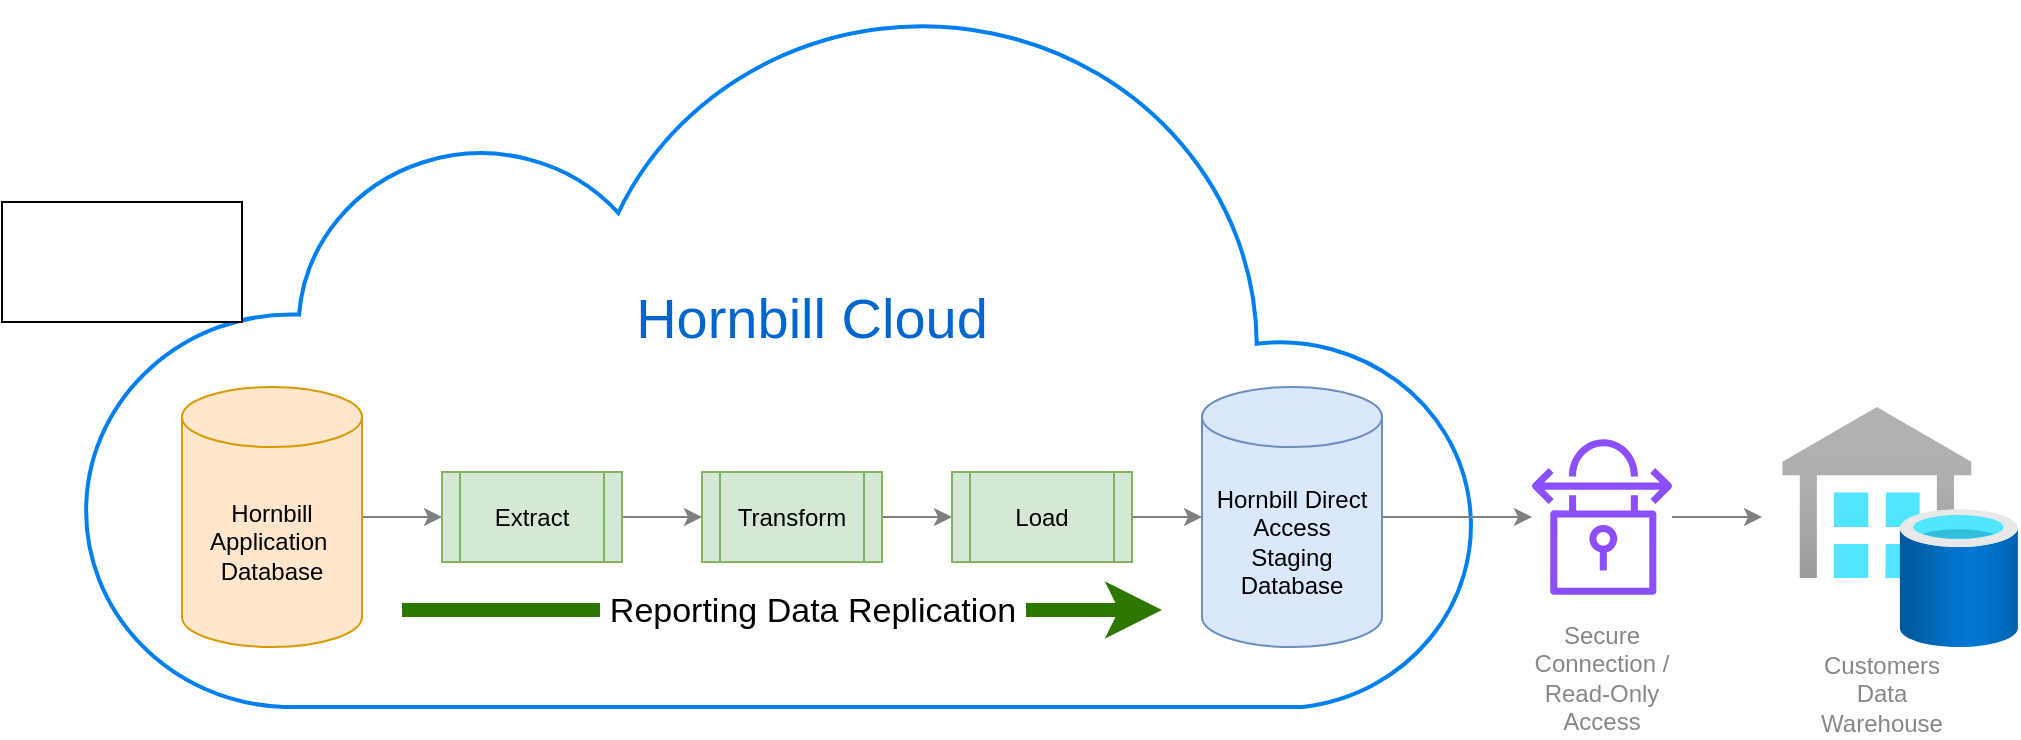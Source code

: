 <mxfile>
    <diagram name="Page-1" id="d5PV9uF3gkmWzc4igQVb">
        <mxGraphModel dx="137" dy="481" grid="1" gridSize="10" guides="1" tooltips="1" connect="1" arrows="1" fold="1" page="1" pageScale="1" pageWidth="1100" pageHeight="850" math="0" shadow="0">
            <root>
                <mxCell id="0"/>
                <mxCell id="1" parent="0"/>
                <mxCell id="qDzePuDi-D4tq7ZBTKrt-31" value="" style="html=1;verticalLabelPosition=bottom;align=center;labelBackgroundColor=#ffffff;verticalAlign=top;strokeWidth=2;strokeColor=#0080F0;shadow=0;dashed=0;shape=mxgraph.ios7.icons.cloud;fillColor=none;" parent="1" vertex="1">
                    <mxGeometry x="60" y="120" width="700" height="352.5" as="geometry"/>
                </mxCell>
                <mxCell id="qDzePuDi-D4tq7ZBTKrt-6" style="edgeStyle=orthogonalEdgeStyle;rounded=0;orthogonalLoop=1;jettySize=auto;html=1;exitX=1;exitY=0.5;exitDx=0;exitDy=0;exitPerimeter=0;strokeColor=#808080;" parent="1" source="qDzePuDi-D4tq7ZBTKrt-1" target="qDzePuDi-D4tq7ZBTKrt-3" edge="1">
                    <mxGeometry relative="1" as="geometry"/>
                </mxCell>
                <mxCell id="qDzePuDi-D4tq7ZBTKrt-1" value="Hornbill Application&amp;nbsp; Database" style="shape=cylinder3;whiteSpace=wrap;html=1;boundedLbl=1;backgroundOutline=1;size=15;fillColor=#ffe6cc;strokeColor=#d79b00;" parent="1" vertex="1">
                    <mxGeometry x="110" y="312.5" width="90" height="130" as="geometry"/>
                </mxCell>
                <mxCell id="qDzePuDi-D4tq7ZBTKrt-2" value="Hornbill Direct Access&lt;br&gt;Staging Database" style="shape=cylinder3;whiteSpace=wrap;html=1;boundedLbl=1;backgroundOutline=1;size=15;fillColor=#dae8fc;strokeColor=#6c8ebf;" parent="1" vertex="1">
                    <mxGeometry x="620" y="312.5" width="90" height="130" as="geometry"/>
                </mxCell>
                <mxCell id="qDzePuDi-D4tq7ZBTKrt-7" style="edgeStyle=orthogonalEdgeStyle;rounded=0;orthogonalLoop=1;jettySize=auto;html=1;exitX=1;exitY=0.5;exitDx=0;exitDy=0;entryX=0;entryY=0.5;entryDx=0;entryDy=0;strokeColor=#808080;" parent="1" source="qDzePuDi-D4tq7ZBTKrt-3" target="qDzePuDi-D4tq7ZBTKrt-4" edge="1">
                    <mxGeometry relative="1" as="geometry"/>
                </mxCell>
                <mxCell id="qDzePuDi-D4tq7ZBTKrt-3" value="Extract" style="shape=process;whiteSpace=wrap;html=1;backgroundOutline=1;fillColor=#d5e8d4;strokeColor=#82b366;" parent="1" vertex="1">
                    <mxGeometry x="240" y="355" width="90" height="45" as="geometry"/>
                </mxCell>
                <mxCell id="qDzePuDi-D4tq7ZBTKrt-8" style="edgeStyle=orthogonalEdgeStyle;rounded=0;orthogonalLoop=1;jettySize=auto;html=1;exitX=1;exitY=0.5;exitDx=0;exitDy=0;entryX=0;entryY=0.5;entryDx=0;entryDy=0;strokeColor=#808080;" parent="1" source="qDzePuDi-D4tq7ZBTKrt-4" target="qDzePuDi-D4tq7ZBTKrt-5" edge="1">
                    <mxGeometry relative="1" as="geometry"/>
                </mxCell>
                <mxCell id="qDzePuDi-D4tq7ZBTKrt-4" value="Transform" style="shape=process;whiteSpace=wrap;html=1;backgroundOutline=1;fillColor=#d5e8d4;strokeColor=#82b366;" parent="1" vertex="1">
                    <mxGeometry x="370" y="355" width="90" height="45" as="geometry"/>
                </mxCell>
                <mxCell id="qDzePuDi-D4tq7ZBTKrt-5" value="Load" style="shape=process;whiteSpace=wrap;html=1;backgroundOutline=1;fillColor=#d5e8d4;strokeColor=#82b366;" parent="1" vertex="1">
                    <mxGeometry x="495" y="355" width="90" height="45" as="geometry"/>
                </mxCell>
                <mxCell id="qDzePuDi-D4tq7ZBTKrt-9" style="edgeStyle=orthogonalEdgeStyle;rounded=0;orthogonalLoop=1;jettySize=auto;html=1;exitX=1;exitY=0.5;exitDx=0;exitDy=0;entryX=0;entryY=0.5;entryDx=0;entryDy=0;entryPerimeter=0;strokeColor=#808080;" parent="1" source="qDzePuDi-D4tq7ZBTKrt-5" target="qDzePuDi-D4tq7ZBTKrt-2" edge="1">
                    <mxGeometry relative="1" as="geometry"/>
                </mxCell>
                <mxCell id="qDzePuDi-D4tq7ZBTKrt-12" style="edgeStyle=orthogonalEdgeStyle;rounded=0;orthogonalLoop=1;jettySize=auto;html=1;exitX=1;exitY=0.5;exitDx=0;exitDy=0;exitPerimeter=0;entryX=0;entryY=0.5;entryDx=0;entryDy=0;entryPerimeter=0;strokeColor=#808080;" parent="1" source="qDzePuDi-D4tq7ZBTKrt-14" edge="1">
                    <mxGeometry relative="1" as="geometry">
                        <mxPoint x="900" y="377.5" as="targetPoint"/>
                    </mxGeometry>
                </mxCell>
                <mxCell id="qDzePuDi-D4tq7ZBTKrt-13" value="Secure Connection / Read-Only Access" style="text;strokeColor=none;align=center;fillColor=none;html=1;verticalAlign=middle;whiteSpace=wrap;rounded=0;fontColor=#878787;" parent="1" vertex="1">
                    <mxGeometry x="770" y="442.5" width="100" height="30" as="geometry"/>
                </mxCell>
                <mxCell id="qDzePuDi-D4tq7ZBTKrt-15" value="" style="edgeStyle=orthogonalEdgeStyle;rounded=0;orthogonalLoop=1;jettySize=auto;html=1;exitX=1;exitY=0.5;exitDx=0;exitDy=0;exitPerimeter=0;entryX=0;entryY=0.5;entryDx=0;entryDy=0;entryPerimeter=0;strokeColor=#808080;" parent="1" source="qDzePuDi-D4tq7ZBTKrt-2" target="qDzePuDi-D4tq7ZBTKrt-14" edge="1">
                    <mxGeometry relative="1" as="geometry">
                        <mxPoint x="710" y="378" as="sourcePoint"/>
                        <mxPoint x="900" y="378" as="targetPoint"/>
                    </mxGeometry>
                </mxCell>
                <mxCell id="qDzePuDi-D4tq7ZBTKrt-14" value="" style="sketch=0;outlineConnect=0;fontColor=#232F3E;gradientColor=none;fillColor=#8C4FFF;strokeColor=none;dashed=0;verticalLabelPosition=bottom;verticalAlign=top;align=center;html=1;fontSize=12;fontStyle=0;aspect=fixed;pointerEvents=1;shape=mxgraph.aws4.vpn_connection;" parent="1" vertex="1">
                    <mxGeometry x="785" y="338.5" width="70" height="78" as="geometry"/>
                </mxCell>
                <mxCell id="qDzePuDi-D4tq7ZBTKrt-22" value="" style="endArrow=classic;html=1;rounded=0;edgeStyle=orthogonalEdgeStyle;strokeWidth=7;fillColor=#60a917;strokeColor=#2D7600;" parent="1" edge="1">
                    <mxGeometry relative="1" as="geometry">
                        <mxPoint x="220" y="424" as="sourcePoint"/>
                        <mxPoint x="600" y="424" as="targetPoint"/>
                    </mxGeometry>
                </mxCell>
                <mxCell id="qDzePuDi-D4tq7ZBTKrt-23" value="Label" style="edgeLabel;resizable=0;html=1;align=center;verticalAlign=middle;" parent="qDzePuDi-D4tq7ZBTKrt-22" connectable="0" vertex="1">
                    <mxGeometry relative="1" as="geometry"/>
                </mxCell>
                <mxCell id="qDzePuDi-D4tq7ZBTKrt-26" value="&lt;font style=&quot;font-size: 17px;&quot;&gt;&amp;nbsp;Reporting Data Replication&amp;nbsp;&lt;/font&gt;" style="edgeLabel;html=1;align=center;verticalAlign=middle;resizable=0;points=[];" parent="qDzePuDi-D4tq7ZBTKrt-22" vertex="1" connectable="0">
                    <mxGeometry x="0.075" y="-1" relative="1" as="geometry">
                        <mxPoint as="offset"/>
                    </mxGeometry>
                </mxCell>
                <mxCell id="qDzePuDi-D4tq7ZBTKrt-27" value="" style="image;aspect=fixed;html=1;points=[];align=center;fontSize=12;image=img/lib/azure2/databases/SQL_Data_Warehouses.svg;" parent="1" vertex="1">
                    <mxGeometry x="910" y="322.5" width="118.15" height="120" as="geometry"/>
                </mxCell>
                <mxCell id="qDzePuDi-D4tq7ZBTKrt-28" value="Customers Data Warehouse" style="text;strokeColor=none;align=center;fillColor=none;html=1;verticalAlign=middle;whiteSpace=wrap;rounded=0;fontColor=#878787;" parent="1" vertex="1">
                    <mxGeometry x="930" y="460" width="60" height="12.5" as="geometry"/>
                </mxCell>
                <mxCell id="qDzePuDi-D4tq7ZBTKrt-32" value="Hornbill Cloud" style="text;strokeColor=none;align=center;fillColor=none;html=1;verticalAlign=middle;whiteSpace=wrap;rounded=0;fontSize=28;fontColor=#0066CC;" parent="1" vertex="1">
                    <mxGeometry x="250" y="232.5" width="350" height="90" as="geometry"/>
                </mxCell>
                <mxCell id="2" value="" style="whiteSpace=wrap;html=1;" vertex="1" parent="1">
                    <mxGeometry x="20" y="220" width="120" height="60" as="geometry"/>
                </mxCell>
            </root>
        </mxGraphModel>
    </diagram>
</mxfile>